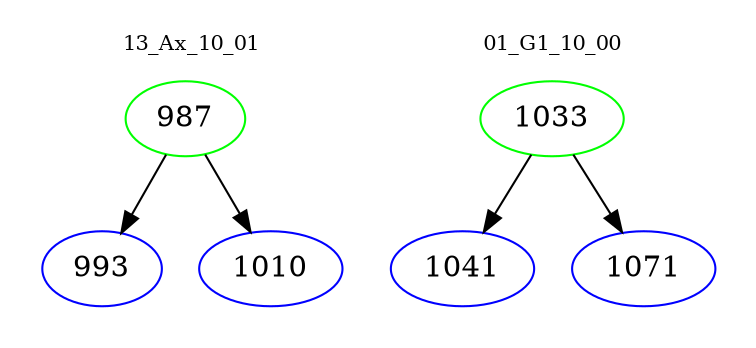 digraph{
subgraph cluster_0 {
color = white
label = "13_Ax_10_01";
fontsize=10;
T0_987 [label="987", color="green"]
T0_987 -> T0_993 [color="black"]
T0_993 [label="993", color="blue"]
T0_987 -> T0_1010 [color="black"]
T0_1010 [label="1010", color="blue"]
}
subgraph cluster_1 {
color = white
label = "01_G1_10_00";
fontsize=10;
T1_1033 [label="1033", color="green"]
T1_1033 -> T1_1041 [color="black"]
T1_1041 [label="1041", color="blue"]
T1_1033 -> T1_1071 [color="black"]
T1_1071 [label="1071", color="blue"]
}
}
